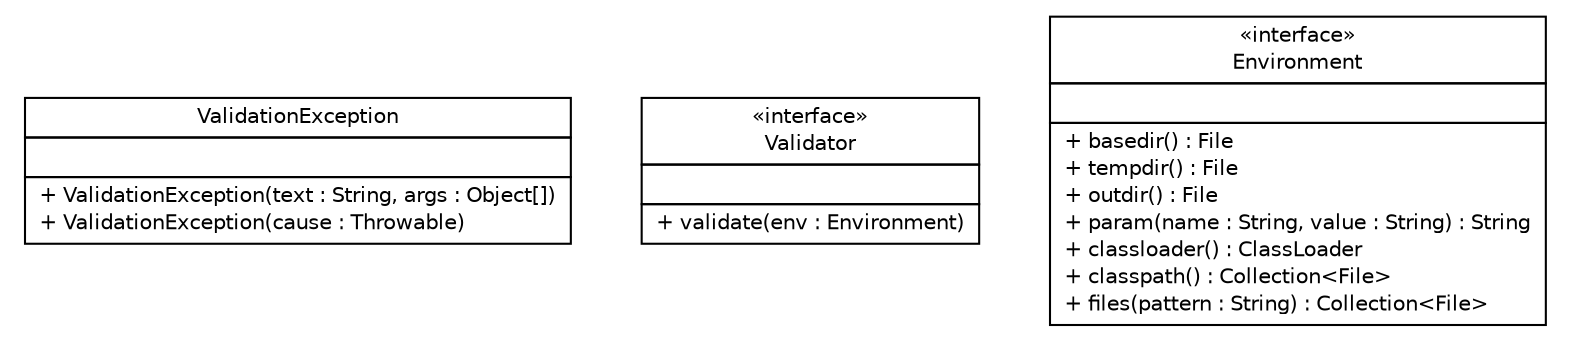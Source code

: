 #!/usr/local/bin/dot
#
# Class diagram 
# Generated by UMLGraph version 5.1 (http://www.umlgraph.org/)
#

digraph G {
	edge [fontname="Helvetica",fontsize=10,labelfontname="Helvetica",labelfontsize=10];
	node [fontname="Helvetica",fontsize=10,shape=plaintext];
	nodesep=0.25;
	ranksep=0.5;
	// com.qulice.spi.ValidationException
	c0 [label=<<table title="com.qulice.spi.ValidationException" border="0" cellborder="1" cellspacing="0" cellpadding="2" port="p" href="./ValidationException.html">
		<tr><td><table border="0" cellspacing="0" cellpadding="1">
<tr><td align="center" balign="center"> ValidationException </td></tr>
		</table></td></tr>
		<tr><td><table border="0" cellspacing="0" cellpadding="1">
<tr><td align="left" balign="left">  </td></tr>
		</table></td></tr>
		<tr><td><table border="0" cellspacing="0" cellpadding="1">
<tr><td align="left" balign="left"> + ValidationException(text : String, args : Object[]) </td></tr>
<tr><td align="left" balign="left"> + ValidationException(cause : Throwable) </td></tr>
		</table></td></tr>
		</table>>, fontname="Helvetica", fontcolor="black", fontsize=10.0];
	// com.qulice.spi.Validator
	c1 [label=<<table title="com.qulice.spi.Validator" border="0" cellborder="1" cellspacing="0" cellpadding="2" port="p" href="./Validator.html">
		<tr><td><table border="0" cellspacing="0" cellpadding="1">
<tr><td align="center" balign="center"> &#171;interface&#187; </td></tr>
<tr><td align="center" balign="center"> Validator </td></tr>
		</table></td></tr>
		<tr><td><table border="0" cellspacing="0" cellpadding="1">
<tr><td align="left" balign="left">  </td></tr>
		</table></td></tr>
		<tr><td><table border="0" cellspacing="0" cellpadding="1">
<tr><td align="left" balign="left"> + validate(env : Environment) </td></tr>
		</table></td></tr>
		</table>>, fontname="Helvetica", fontcolor="black", fontsize=10.0];
	// com.qulice.spi.Environment
	c2 [label=<<table title="com.qulice.spi.Environment" border="0" cellborder="1" cellspacing="0" cellpadding="2" port="p" href="./Environment.html">
		<tr><td><table border="0" cellspacing="0" cellpadding="1">
<tr><td align="center" balign="center"> &#171;interface&#187; </td></tr>
<tr><td align="center" balign="center"> Environment </td></tr>
		</table></td></tr>
		<tr><td><table border="0" cellspacing="0" cellpadding="1">
<tr><td align="left" balign="left">  </td></tr>
		</table></td></tr>
		<tr><td><table border="0" cellspacing="0" cellpadding="1">
<tr><td align="left" balign="left"> + basedir() : File </td></tr>
<tr><td align="left" balign="left"> + tempdir() : File </td></tr>
<tr><td align="left" balign="left"> + outdir() : File </td></tr>
<tr><td align="left" balign="left"> + param(name : String, value : String) : String </td></tr>
<tr><td align="left" balign="left"> + classloader() : ClassLoader </td></tr>
<tr><td align="left" balign="left"> + classpath() : Collection&lt;File&gt; </td></tr>
<tr><td align="left" balign="left"> + files(pattern : String) : Collection&lt;File&gt; </td></tr>
		</table></td></tr>
		</table>>, fontname="Helvetica", fontcolor="black", fontsize=10.0];
}

